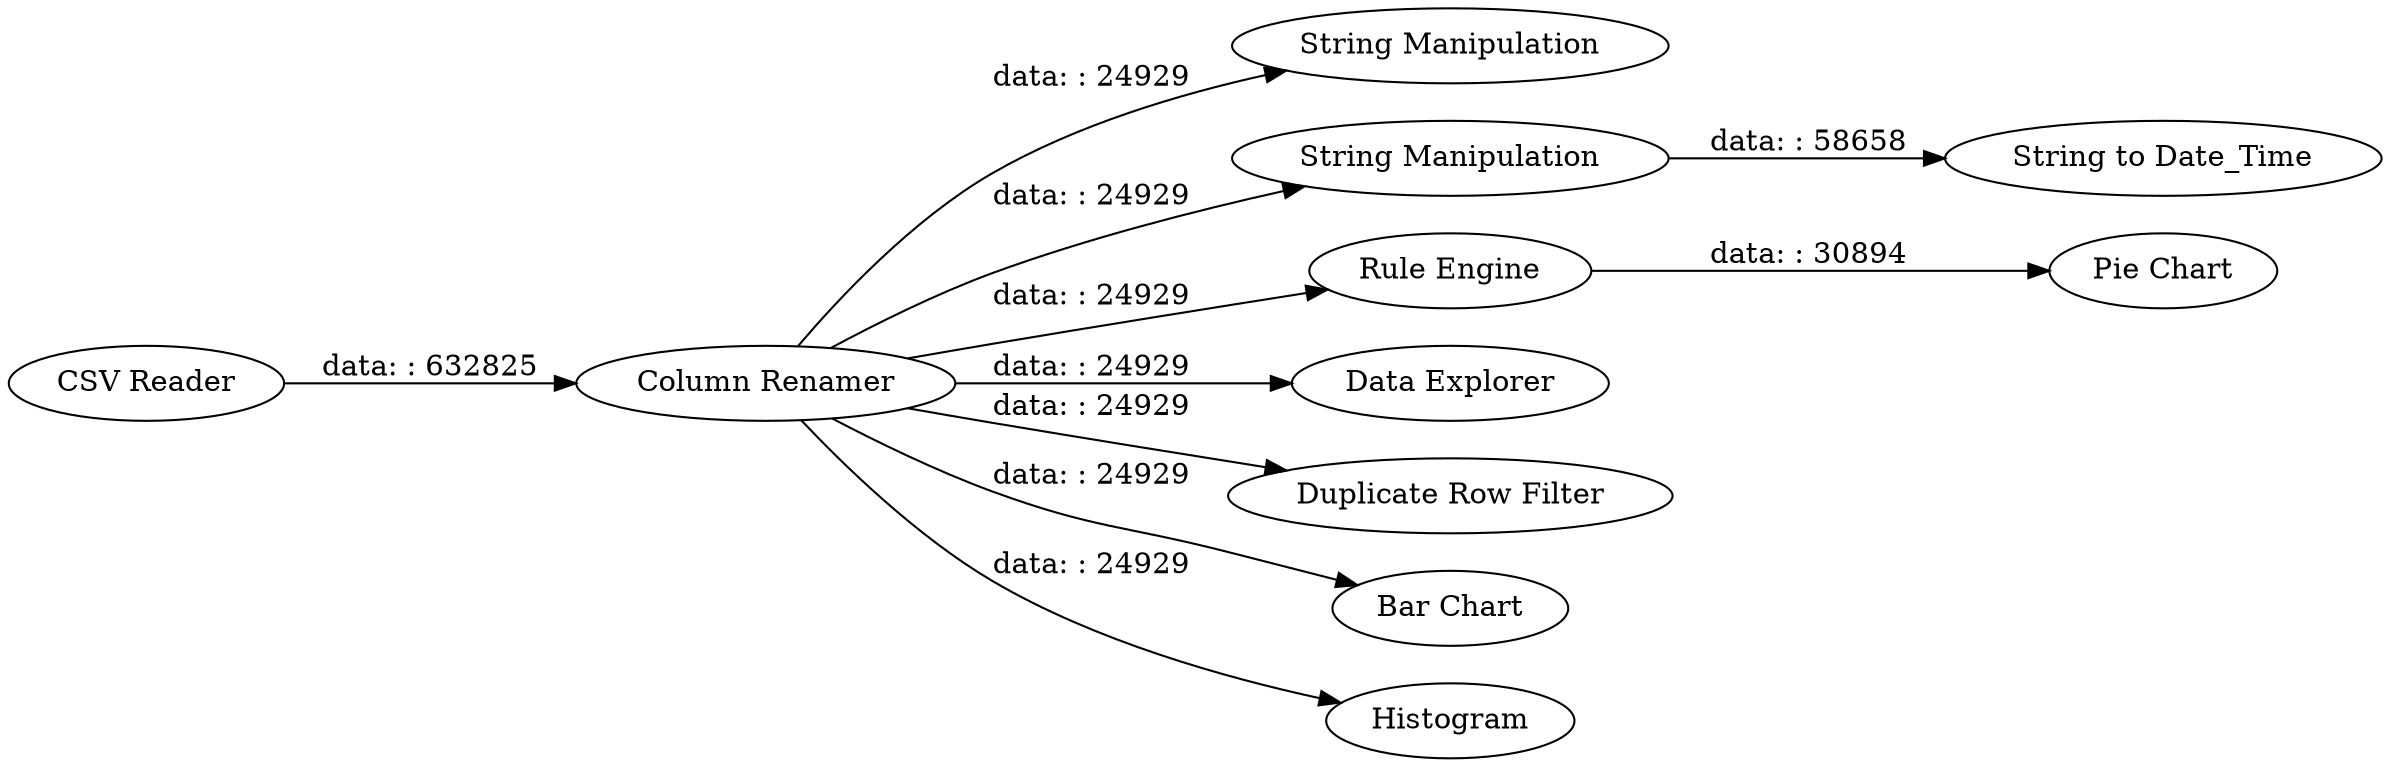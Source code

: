 digraph {
	"-2589277470817441117_11" [label="String Manipulation"]
	"-2589277470817441117_10" [label="String to Date_Time"]
	"-2589277470817441117_1" [label="CSV Reader"]
	"-2589277470817441117_9" [label="String Manipulation"]
	"-2589277470817441117_6" [label="Pie Chart"]
	"-2589277470817441117_7" [label="Rule Engine"]
	"-2589277470817441117_5" [label="Data Explorer"]
	"-2589277470817441117_8" [label="Duplicate Row Filter"]
	"-2589277470817441117_4" [label="Bar Chart"]
	"-2589277470817441117_2" [label="Column Renamer"]
	"-2589277470817441117_3" [label=Histogram]
	"-2589277470817441117_9" -> "-2589277470817441117_10" [label="data: : 58658"]
	"-2589277470817441117_2" -> "-2589277470817441117_9" [label="data: : 24929"]
	"-2589277470817441117_2" -> "-2589277470817441117_5" [label="data: : 24929"]
	"-2589277470817441117_2" -> "-2589277470817441117_3" [label="data: : 24929"]
	"-2589277470817441117_7" -> "-2589277470817441117_6" [label="data: : 30894"]
	"-2589277470817441117_1" -> "-2589277470817441117_2" [label="data: : 632825"]
	"-2589277470817441117_2" -> "-2589277470817441117_7" [label="data: : 24929"]
	"-2589277470817441117_2" -> "-2589277470817441117_4" [label="data: : 24929"]
	"-2589277470817441117_2" -> "-2589277470817441117_11" [label="data: : 24929"]
	"-2589277470817441117_2" -> "-2589277470817441117_8" [label="data: : 24929"]
	rankdir=LR
}
